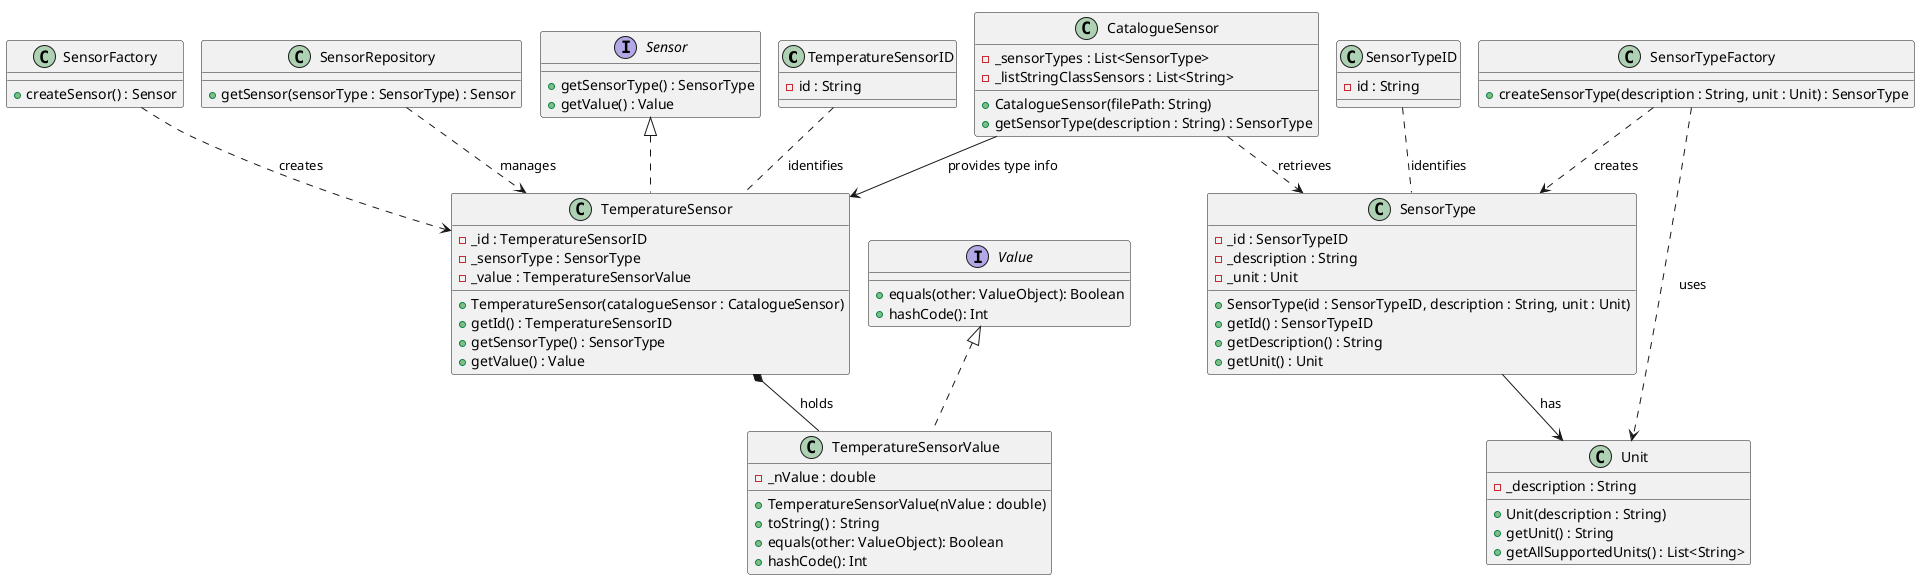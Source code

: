 @startuml
!pragma layout smetana

class TemperatureSensorID {
    - id : String
}

class SensorTypeID {
    - id : String
}

class TemperatureSensor implements Sensor {
    - _id : TemperatureSensorID
    - _sensorType : SensorType
    - _value : TemperatureSensorValue
    + TemperatureSensor(catalogueSensor : CatalogueSensor)
    + getId() : TemperatureSensorID
    + getSensorType() : SensorType
    + getValue() : Value
}

class TemperatureSensorValue implements Value {
    - _nValue : double
    + TemperatureSensorValue(nValue : double)
    + toString() : String
    + equals(other: ValueObject): Boolean
    + hashCode(): Int
}

interface Sensor {
    + getSensorType() : SensorType
    + getValue() : Value
}

class SensorType {
    - _id : SensorTypeID
    - _description : String
    - _unit : Unit
    + SensorType(id : SensorTypeID, description : String, unit : Unit)
    + getId() : SensorTypeID
    + getDescription() : String
    + getUnit() : Unit
}

class SensorTypeFactory {
    + createSensorType(description : String, unit : Unit) : SensorType
}

class Unit {
    - _description : String
    + Unit(description : String)
    + getUnit() : String
    + getAllSupportedUnits() : List<String>
}

interface Value {
    + equals(other: ValueObject): Boolean
    + hashCode(): Int
}

class CatalogueSensor {
    - _sensorTypes : List<SensorType>
    - _listStringClassSensors : List<String>
    + CatalogueSensor(filePath: String)
    + getSensorType(description : String) : SensorType
}

class SensorFactory {
    + createSensor() : Sensor
}

class SensorRepository {
    + getSensor(sensorType : SensorType) : Sensor
}

CatalogueSensor --> TemperatureSensor : provides type info >
CatalogueSensor ..> SensorType : retrieves >
SensorType --> Unit : has
SensorFactory ..> TemperatureSensor : creates >
SensorRepository ..> TemperatureSensor : manages >
SensorTypeFactory ..> SensorType : creates >
SensorTypeFactory ..> Unit : uses >
TemperatureSensorID .. TemperatureSensor : identifies >
SensorTypeID .. SensorType : identifies >

TemperatureSensor *-- TemperatureSensorValue : holds >

@enduml
